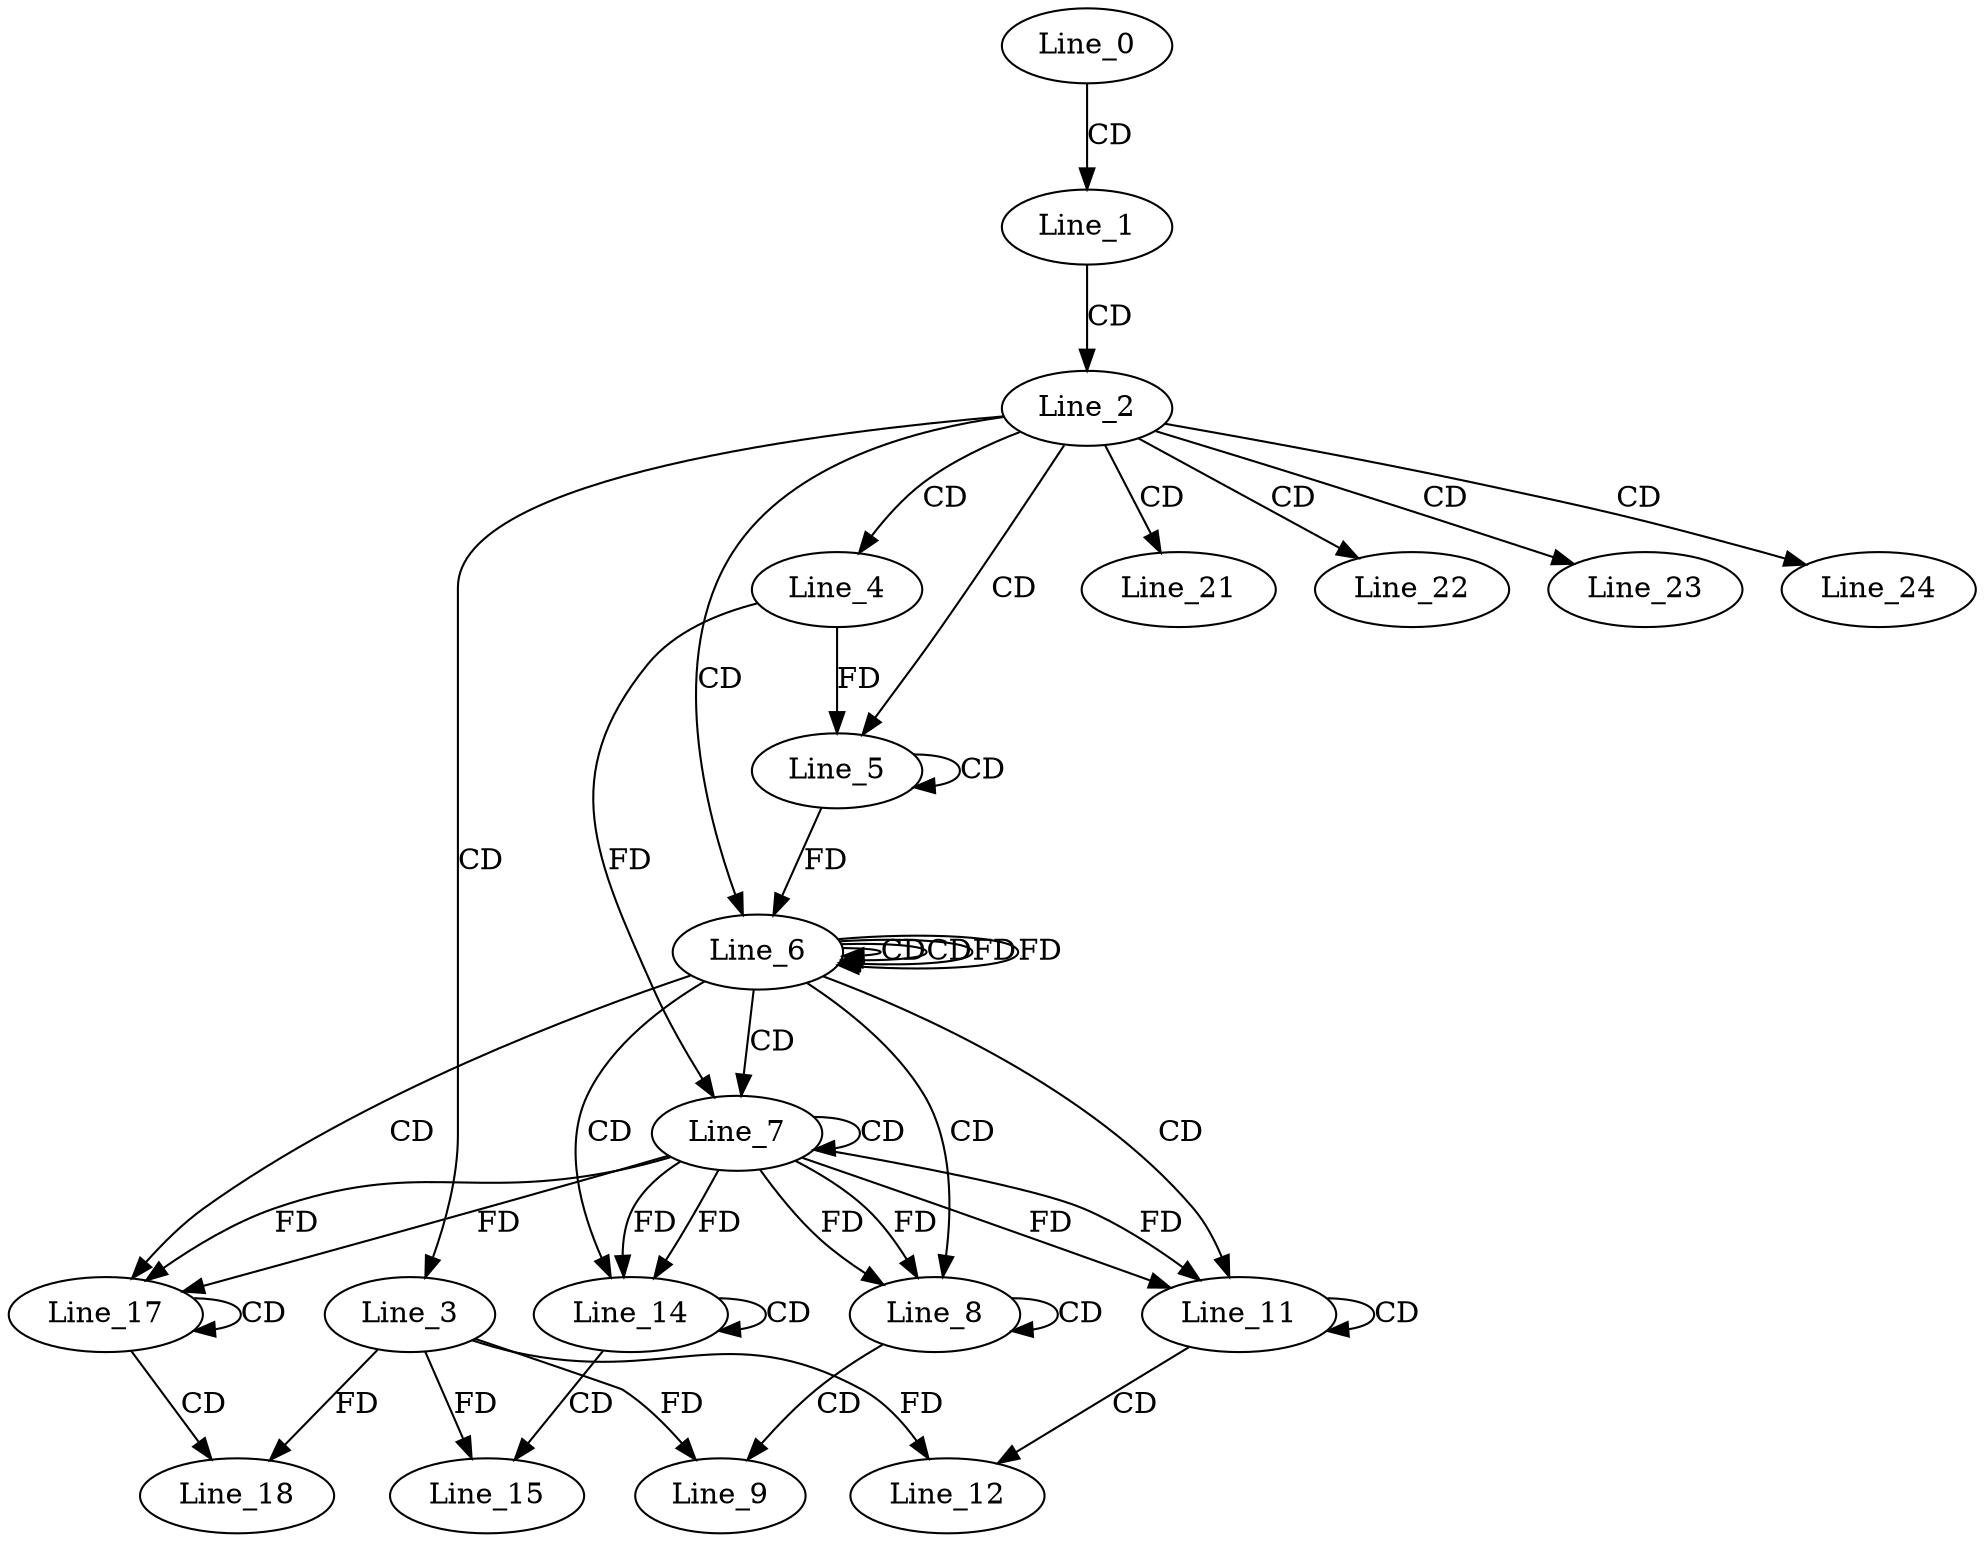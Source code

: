 digraph G {
  Line_0;
  Line_1;
  Line_2;
  Line_3;
  Line_4;
  Line_5;
  Line_5;
  Line_6;
  Line_6;
  Line_6;
  Line_7;
  Line_7;
  Line_8;
  Line_8;
  Line_9;
  Line_11;
  Line_11;
  Line_12;
  Line_14;
  Line_14;
  Line_15;
  Line_17;
  Line_17;
  Line_18;
  Line_21;
  Line_22;
  Line_23;
  Line_24;
  Line_0 -> Line_1 [ label="CD" ];
  Line_1 -> Line_2 [ label="CD" ];
  Line_2 -> Line_3 [ label="CD" ];
  Line_2 -> Line_4 [ label="CD" ];
  Line_2 -> Line_5 [ label="CD" ];
  Line_5 -> Line_5 [ label="CD" ];
  Line_4 -> Line_5 [ label="FD" ];
  Line_2 -> Line_6 [ label="CD" ];
  Line_6 -> Line_6 [ label="CD" ];
  Line_5 -> Line_6 [ label="FD" ];
  Line_6 -> Line_6 [ label="CD" ];
  Line_6 -> Line_6 [ label="FD" ];
  Line_6 -> Line_7 [ label="CD" ];
  Line_7 -> Line_7 [ label="CD" ];
  Line_4 -> Line_7 [ label="FD" ];
  Line_6 -> Line_8 [ label="CD" ];
  Line_7 -> Line_8 [ label="FD" ];
  Line_8 -> Line_8 [ label="CD" ];
  Line_7 -> Line_8 [ label="FD" ];
  Line_8 -> Line_9 [ label="CD" ];
  Line_3 -> Line_9 [ label="FD" ];
  Line_6 -> Line_11 [ label="CD" ];
  Line_7 -> Line_11 [ label="FD" ];
  Line_11 -> Line_11 [ label="CD" ];
  Line_7 -> Line_11 [ label="FD" ];
  Line_11 -> Line_12 [ label="CD" ];
  Line_3 -> Line_12 [ label="FD" ];
  Line_6 -> Line_14 [ label="CD" ];
  Line_7 -> Line_14 [ label="FD" ];
  Line_14 -> Line_14 [ label="CD" ];
  Line_7 -> Line_14 [ label="FD" ];
  Line_14 -> Line_15 [ label="CD" ];
  Line_3 -> Line_15 [ label="FD" ];
  Line_6 -> Line_17 [ label="CD" ];
  Line_7 -> Line_17 [ label="FD" ];
  Line_17 -> Line_17 [ label="CD" ];
  Line_7 -> Line_17 [ label="FD" ];
  Line_17 -> Line_18 [ label="CD" ];
  Line_3 -> Line_18 [ label="FD" ];
  Line_2 -> Line_21 [ label="CD" ];
  Line_2 -> Line_22 [ label="CD" ];
  Line_2 -> Line_23 [ label="CD" ];
  Line_2 -> Line_24 [ label="CD" ];
  Line_6 -> Line_6 [ label="FD" ];
}

